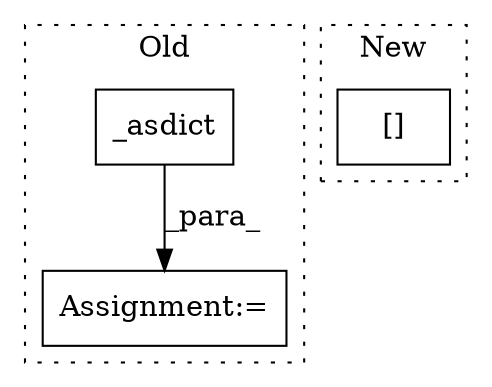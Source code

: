 digraph G {
subgraph cluster0 {
1 [label="_asdict" a="32" s="1309" l="9" shape="box"];
3 [label="Assignment:=" a="7" s="1304" l="1" shape="box"];
label = "Old";
style="dotted";
}
subgraph cluster1 {
2 [label="[]" a="2" s="4203,4232" l="13,1" shape="box"];
label = "New";
style="dotted";
}
1 -> 3 [label="_para_"];
}